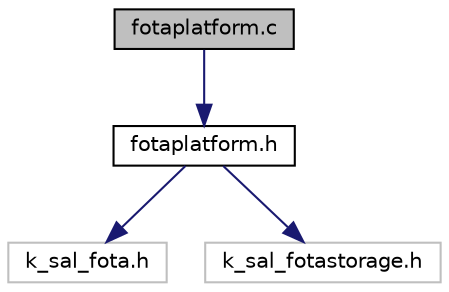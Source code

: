 digraph "fotaplatform.c"
{
 // LATEX_PDF_SIZE
  edge [fontname="Helvetica",fontsize="10",labelfontname="Helvetica",labelfontsize="10"];
  node [fontname="Helvetica",fontsize="10",shape=record];
  Node1 [label="fotaplatform.c",height=0.2,width=0.4,color="black", fillcolor="grey75", style="filled", fontcolor="black",tooltip="Fota Installer."];
  Node1 -> Node2 [color="midnightblue",fontsize="10",style="solid",fontname="Helvetica"];
  Node2 [label="fotaplatform.h",height=0.2,width=0.4,color="black", fillcolor="white", style="filled",URL="$fotaplatform_8h.html",tooltip="Interface for Fota platform to be implemented by integrator as per target platform."];
  Node2 -> Node3 [color="midnightblue",fontsize="10",style="solid",fontname="Helvetica"];
  Node3 [label="k_sal_fota.h",height=0.2,width=0.4,color="grey75", fillcolor="white", style="filled",tooltip=" "];
  Node2 -> Node4 [color="midnightblue",fontsize="10",style="solid",fontname="Helvetica"];
  Node4 [label="k_sal_fotastorage.h",height=0.2,width=0.4,color="grey75", fillcolor="white", style="filled",tooltip=" "];
}
